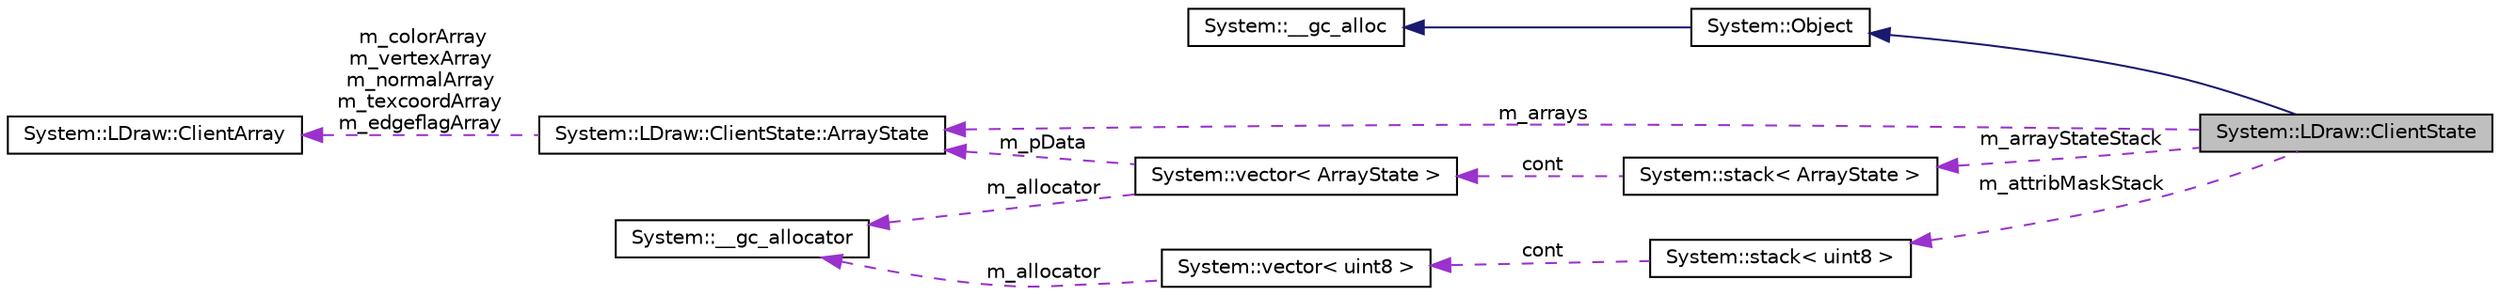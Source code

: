 digraph G
{
  edge [fontname="Helvetica",fontsize="10",labelfontname="Helvetica",labelfontsize="10"];
  node [fontname="Helvetica",fontsize="10",shape=record];
  rankdir="LR";
  Node1 [label="System::LDraw::ClientState",height=0.2,width=0.4,color="black", fillcolor="grey75", style="filled" fontcolor="black"];
  Node2 -> Node1 [dir="back",color="midnightblue",fontsize="10",style="solid",fontname="Helvetica"];
  Node2 [label="System::Object",height=0.2,width=0.4,color="black", fillcolor="white", style="filled",URL="$class_system_1_1_object.html"];
  Node3 -> Node2 [dir="back",color="midnightblue",fontsize="10",style="solid",fontname="Helvetica"];
  Node3 [label="System::__gc_alloc",height=0.2,width=0.4,color="black", fillcolor="white", style="filled",URL="$class_system_1_1____gc__alloc.html"];
  Node4 -> Node1 [dir="back",color="darkorchid3",fontsize="10",style="dashed",label=" m_arrayStateStack" ,fontname="Helvetica"];
  Node4 [label="System::stack\< ArrayState \>",height=0.2,width=0.4,color="black", fillcolor="white", style="filled",URL="$class_system_1_1stack.html"];
  Node5 -> Node4 [dir="back",color="darkorchid3",fontsize="10",style="dashed",label=" cont" ,fontname="Helvetica"];
  Node5 [label="System::vector\< ArrayState \>",height=0.2,width=0.4,color="black", fillcolor="white", style="filled",URL="$class_system_1_1vector.html"];
  Node6 -> Node5 [dir="back",color="darkorchid3",fontsize="10",style="dashed",label=" m_pData" ,fontname="Helvetica"];
  Node6 [label="System::LDraw::ClientState::ArrayState",height=0.2,width=0.4,color="black", fillcolor="white", style="filled",URL="$class_system_1_1_l_draw_1_1_client_state_1_1_array_state.html"];
  Node7 -> Node6 [dir="back",color="darkorchid3",fontsize="10",style="dashed",label=" m_colorArray\nm_vertexArray\nm_normalArray\nm_texcoordArray\nm_edgeflagArray" ,fontname="Helvetica"];
  Node7 [label="System::LDraw::ClientArray",height=0.2,width=0.4,color="black", fillcolor="white", style="filled",URL="$class_system_1_1_l_draw_1_1_client_array.html"];
  Node8 -> Node5 [dir="back",color="darkorchid3",fontsize="10",style="dashed",label=" m_allocator" ,fontname="Helvetica"];
  Node8 [label="System::__gc_allocator",height=0.2,width=0.4,color="black", fillcolor="white", style="filled",URL="$class_system_1_1____gc__allocator.html"];
  Node6 -> Node1 [dir="back",color="darkorchid3",fontsize="10",style="dashed",label=" m_arrays" ,fontname="Helvetica"];
  Node9 -> Node1 [dir="back",color="darkorchid3",fontsize="10",style="dashed",label=" m_attribMaskStack" ,fontname="Helvetica"];
  Node9 [label="System::stack\< uint8 \>",height=0.2,width=0.4,color="black", fillcolor="white", style="filled",URL="$class_system_1_1stack.html"];
  Node10 -> Node9 [dir="back",color="darkorchid3",fontsize="10",style="dashed",label=" cont" ,fontname="Helvetica"];
  Node10 [label="System::vector\< uint8 \>",height=0.2,width=0.4,color="black", fillcolor="white", style="filled",URL="$class_system_1_1vector.html"];
  Node8 -> Node10 [dir="back",color="darkorchid3",fontsize="10",style="dashed",label=" m_allocator" ,fontname="Helvetica"];
}
